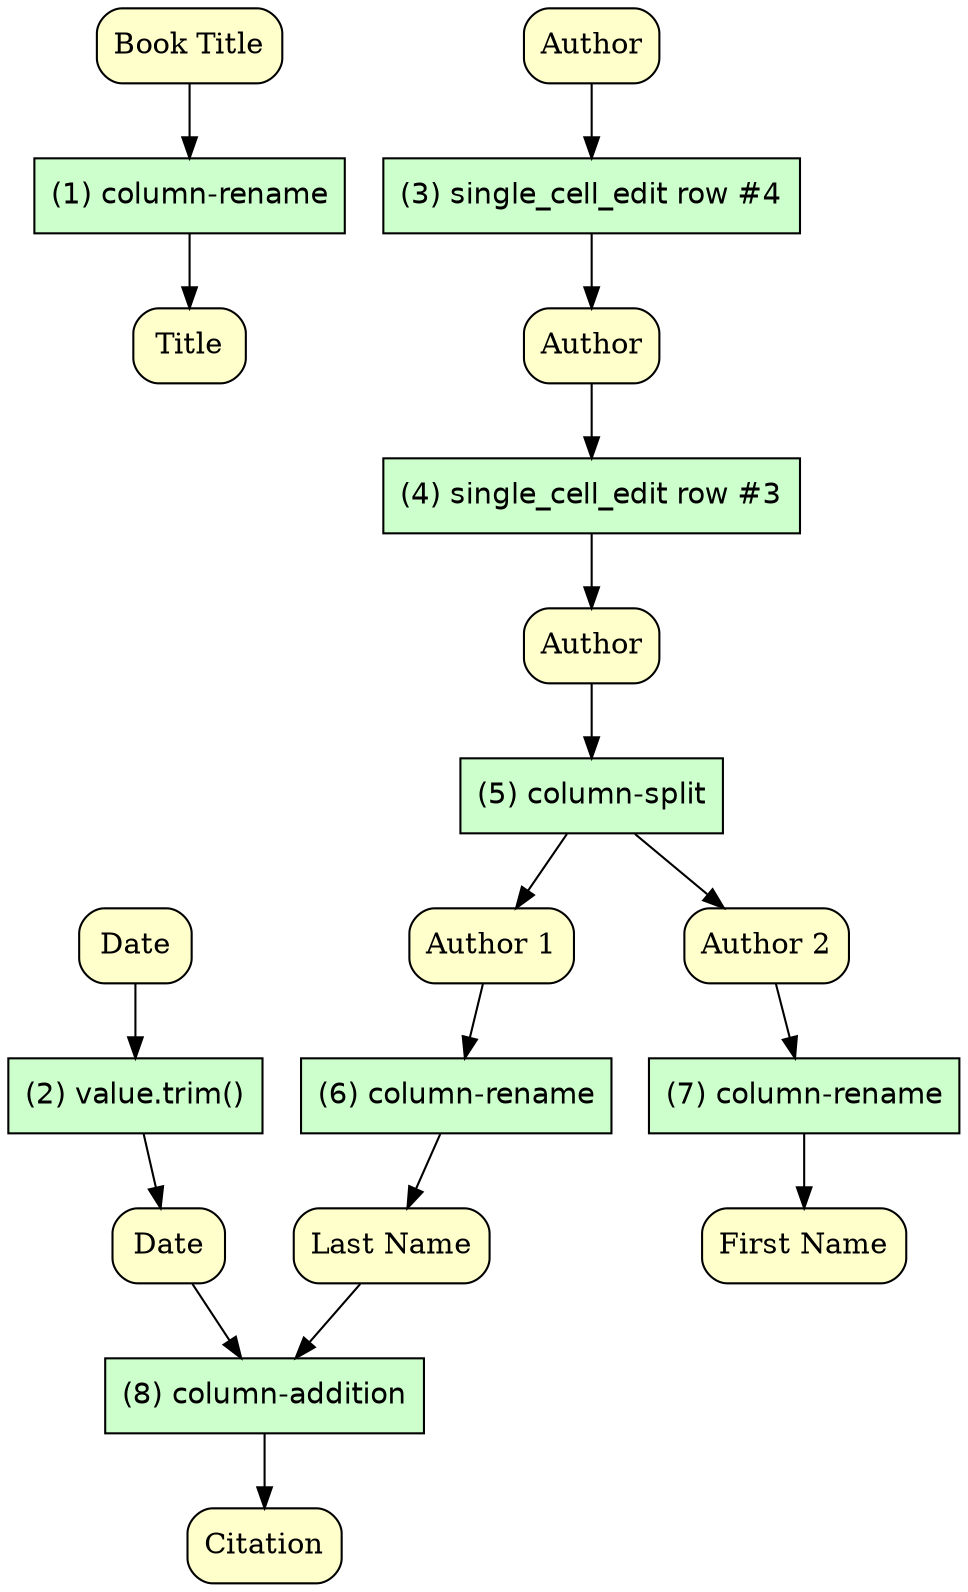 digraph ORMA {
	node [fillcolor="#FFFFCC" shape=box style="rounded,filled"]
	"Book Title.v0" [label="Book Title"]
	"Title.v0" [label=Title]
	"Date.v0" [label=Date]
	"Date.v1" [label=Date]
	"Author.v0" [label=Author]
	"Author.v1" [label=Author]
	"Author.v1" [label=Author]
	"Author.v2" [label=Author]
	"Author.v2" [label=Author]
	"Author 1.v0" [label="Author 1"]
	"Author 2.v0" [label="Author 2"]
	"Author 1.v0" [label="Author 1"]
	"Last Name.v0" [label="Last Name"]
	"Author 2.v0" [label="Author 2"]
	"First Name.v0" [label="First Name"]
	"Date.v1" [label=Date]
	"Last Name.v0" [label="Last Name"]
	"Citation.v0" [label=Citation]
	node [fillcolor="#CCFFCC" fontname=Helvetica peripheries=1 shape=box style=filled]
	"(1) column-rename"
	node [fillcolor="#CCFFCC" fontname=Helvetica peripheries=1 shape=box style=filled]
	"(2) value.trim()"
	node [fillcolor="#CCFFCC" fontname=Helvetica peripheries=1 shape=box style=filled]
	"(3) single_cell_edit row #4"
	node [fillcolor="#CCFFCC" fontname=Helvetica peripheries=1 shape=box style=filled]
	"(4) single_cell_edit row #3"
	node [fillcolor="#CCFFCC" fontname=Helvetica peripheries=1 shape=box style=filled]
	"(5) column-split"
	node [fillcolor="#CCFFCC" fontname=Helvetica peripheries=1 shape=box style=filled]
	"(6) column-rename"
	node [fillcolor="#CCFFCC" fontname=Helvetica peripheries=1 shape=box style=filled]
	"(7) column-rename"
	node [fillcolor="#CCFFCC" fontname=Helvetica peripheries=1 shape=box style=filled]
	"(8) column-addition"
	"Book Title.v0" [label="Book Title" fillcolor="#FFFFCC"]
	"Title.v0" [label=Title fillcolor="#FFFFCC"]
	"Date.v0" [label=Date fillcolor="#FFFFCC"]
	"Date.v1" [label=Date fillcolor="#FFFFCC"]
	"Author.v0" [label=Author fillcolor="#FFFFCC"]
	"Author.v1" [label=Author fillcolor="#FFFFCC"]
	"Author.v1" [label=Author fillcolor="#FFFFCC"]
	"Author.v2" [label=Author fillcolor="#FFFFCC"]
	"Author.v2" [label=Author fillcolor="#FFFFCC"]
	"Author 1.v0" [label="Author 1" fillcolor="#FFFFCC"]
	"Author 2.v0" [label="Author 2" fillcolor="#FFFFCC"]
	"Author 1.v0" [label="Author 1" fillcolor="#FFFFCC"]
	"Last Name.v0" [label="Last Name" fillcolor="#FFFFCC"]
	"Author 2.v0" [label="Author 2" fillcolor="#FFFFCC"]
	"First Name.v0" [label="First Name" fillcolor="#FFFFCC"]
	"Date.v1" [label=Date fillcolor="#FFFFCC"]
	"Last Name.v0" [label="Last Name" fillcolor="#FFFFCC"]
	"Citation.v0" [label=Citation fillcolor="#FFFFCC"]
	"Book Title.v0" -> "(1) column-rename"
	"(1) column-rename" -> "Title.v0"
	"Date.v0" -> "(2) value.trim()"
	"(2) value.trim()" -> "Date.v1"
	"Author.v0" -> "(3) single_cell_edit row #4"
	"(3) single_cell_edit row #4" -> "Author.v1"
	"Author.v1" -> "(4) single_cell_edit row #3"
	"(4) single_cell_edit row #3" -> "Author.v2"
	"Author.v2" -> "(5) column-split"
	"(5) column-split" -> "Author 1.v0"
	"(5) column-split" -> "Author 2.v0"
	"Author 1.v0" -> "(6) column-rename"
	"(6) column-rename" -> "Last Name.v0"
	"Author 2.v0" -> "(7) column-rename"
	"(7) column-rename" -> "First Name.v0"
	"Date.v1" -> "(8) column-addition"
	"Last Name.v0" -> "(8) column-addition"
	"(8) column-addition" -> "Citation.v0"
}
